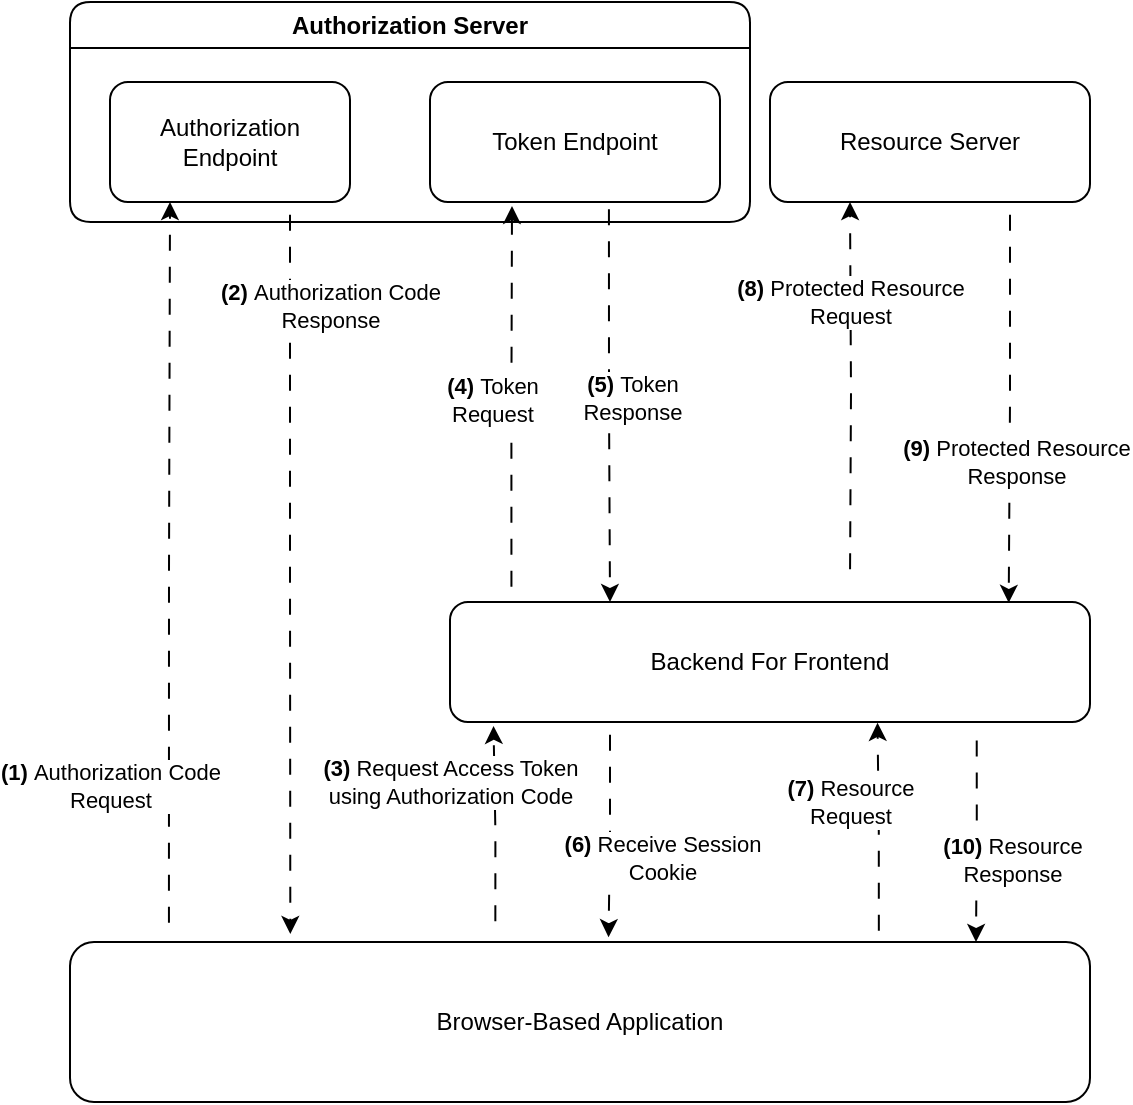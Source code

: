 <mxfile version="24.7.7">
  <diagram name="Page-1" id="UJcjWKoQjNmoq0MfFlIu">
    <mxGraphModel dx="996" dy="663" grid="1" gridSize="10" guides="1" tooltips="1" connect="1" arrows="1" fold="1" page="1" pageScale="1" pageWidth="850" pageHeight="1100" math="0" shadow="0">
      <root>
        <mxCell id="0" />
        <mxCell id="1" parent="0" />
        <mxCell id="mF4ehYX-HLpuMEpIdty8-6" style="edgeStyle=orthogonalEdgeStyle;rounded=0;orthogonalLoop=1;jettySize=auto;html=1;exitX=0.097;exitY=-0.04;exitDx=0;exitDy=0;entryX=0.25;entryY=1;entryDx=0;entryDy=0;exitPerimeter=0;flowAnimation=1;dashed=1;dashPattern=8 8;" edge="1" parent="1" source="glIkOdPxZU8p1S354e8d-1" target="mF4ehYX-HLpuMEpIdty8-4">
          <mxGeometry relative="1" as="geometry" />
        </mxCell>
        <mxCell id="mF4ehYX-HLpuMEpIdty8-8" value="&lt;b&gt;(1) &lt;/b&gt;Authorization Code&lt;div&gt;Request&lt;/div&gt;" style="edgeLabel;html=1;align=center;verticalAlign=middle;resizable=0;points=[];" vertex="1" connectable="0" parent="mF4ehYX-HLpuMEpIdty8-6">
          <mxGeometry x="0.302" y="1" relative="1" as="geometry">
            <mxPoint x="-29" y="163" as="offset" />
          </mxGeometry>
        </mxCell>
        <mxCell id="mF4ehYX-HLpuMEpIdty8-10" style="edgeStyle=orthogonalEdgeStyle;rounded=0;orthogonalLoop=1;jettySize=auto;html=1;exitX=0.417;exitY=-0.05;exitDx=0;exitDy=0;entryX=0.068;entryY=1.033;entryDx=0;entryDy=0;entryPerimeter=0;exitPerimeter=0;flowAnimation=1;dashed=1;dashPattern=8 8;" edge="1" parent="1" source="glIkOdPxZU8p1S354e8d-1" target="glIkOdPxZU8p1S354e8d-3">
          <mxGeometry relative="1" as="geometry" />
        </mxCell>
        <mxCell id="mF4ehYX-HLpuMEpIdty8-14" value="&lt;b&gt;(3) &lt;/b&gt;Request Access Token&lt;div&gt;using Authorization Code&lt;/div&gt;" style="edgeLabel;html=1;align=center;verticalAlign=middle;resizable=0;points=[];" vertex="1" connectable="0" parent="mF4ehYX-HLpuMEpIdty8-10">
          <mxGeometry x="-0.077" relative="1" as="geometry">
            <mxPoint x="-23" y="-28" as="offset" />
          </mxGeometry>
        </mxCell>
        <mxCell id="mF4ehYX-HLpuMEpIdty8-12" style="edgeStyle=orthogonalEdgeStyle;rounded=0;orthogonalLoop=1;jettySize=auto;html=1;exitX=0.793;exitY=0.01;exitDx=0;exitDy=0;entryX=0.668;entryY=1.007;entryDx=0;entryDy=0;entryPerimeter=0;exitPerimeter=0;flowAnimation=1;dashed=1;dashPattern=8 8;" edge="1" parent="1" source="glIkOdPxZU8p1S354e8d-1" target="glIkOdPxZU8p1S354e8d-3">
          <mxGeometry relative="1" as="geometry" />
        </mxCell>
        <mxCell id="mF4ehYX-HLpuMEpIdty8-16" value="&lt;b&gt;(7)&amp;nbsp;&lt;/b&gt;Resource&lt;div&gt;Request&lt;/div&gt;" style="edgeLabel;html=1;align=center;verticalAlign=middle;resizable=0;points=[];" vertex="1" connectable="0" parent="mF4ehYX-HLpuMEpIdty8-12">
          <mxGeometry x="0.016" y="1" relative="1" as="geometry">
            <mxPoint x="-13" y="-15" as="offset" />
          </mxGeometry>
        </mxCell>
        <mxCell id="glIkOdPxZU8p1S354e8d-1" value="Browser-Based Application" style="rounded=1;whiteSpace=wrap;html=1;" parent="1" vertex="1">
          <mxGeometry x="170" y="530" width="510" height="80" as="geometry" />
        </mxCell>
        <mxCell id="mF4ehYX-HLpuMEpIdty8-2" style="edgeStyle=orthogonalEdgeStyle;rounded=0;orthogonalLoop=1;jettySize=auto;html=1;exitX=0.75;exitY=1;exitDx=0;exitDy=0;entryX=0.873;entryY=0.007;entryDx=0;entryDy=0;entryPerimeter=0;flowAnimation=1;dashed=1;dashPattern=8 8;" edge="1" parent="1" source="glIkOdPxZU8p1S354e8d-2" target="glIkOdPxZU8p1S354e8d-3">
          <mxGeometry relative="1" as="geometry" />
        </mxCell>
        <mxCell id="mF4ehYX-HLpuMEpIdty8-3" value="&lt;b&gt;(9)&amp;nbsp;&lt;/b&gt;Protected Resource&lt;div&gt;Response&lt;/div&gt;" style="edgeLabel;html=1;align=center;verticalAlign=middle;resizable=0;points=[];" vertex="1" connectable="0" parent="mF4ehYX-HLpuMEpIdty8-2">
          <mxGeometry x="-0.248" y="3" relative="1" as="geometry">
            <mxPoint y="54" as="offset" />
          </mxGeometry>
        </mxCell>
        <mxCell id="glIkOdPxZU8p1S354e8d-2" value="Resource Server" style="rounded=1;whiteSpace=wrap;html=1;" parent="1" vertex="1">
          <mxGeometry x="520" y="100" width="160" height="60" as="geometry" />
        </mxCell>
        <mxCell id="glIkOdPxZU8p1S354e8d-9" style="edgeStyle=orthogonalEdgeStyle;rounded=0;orthogonalLoop=1;jettySize=auto;html=1;exitX=0.096;exitY=-0.02;exitDx=0;exitDy=0;dashed=1;dashPattern=8 8;flowAnimation=1;exitPerimeter=0;" parent="1" source="glIkOdPxZU8p1S354e8d-3" edge="1">
          <mxGeometry relative="1" as="geometry">
            <mxPoint x="391" y="162" as="targetPoint" />
          </mxGeometry>
        </mxCell>
        <mxCell id="glIkOdPxZU8p1S354e8d-13" value="&lt;b&gt;(4)&lt;/b&gt;&amp;nbsp;Token&lt;div&gt;Request&lt;/div&gt;" style="edgeLabel;html=1;align=center;verticalAlign=middle;resizable=0;points=[];" parent="glIkOdPxZU8p1S354e8d-9" vertex="1" connectable="0">
          <mxGeometry x="0.017" y="2" relative="1" as="geometry">
            <mxPoint x="-9" as="offset" />
          </mxGeometry>
        </mxCell>
        <mxCell id="mF4ehYX-HLpuMEpIdty8-1" value="&lt;b&gt;(8)&amp;nbsp;&lt;/b&gt;Protected Resource&lt;div&gt;Request&lt;/div&gt;" style="edgeStyle=orthogonalEdgeStyle;rounded=0;orthogonalLoop=1;jettySize=auto;html=1;entryX=0.25;entryY=1;entryDx=0;entryDy=0;flowAnimation=1;dashed=1;dashPattern=8 8;" edge="1" parent="1" target="glIkOdPxZU8p1S354e8d-2">
          <mxGeometry x="0.475" relative="1" as="geometry">
            <mxPoint x="560" y="350" as="sourcePoint" />
            <mxPoint as="offset" />
          </mxGeometry>
        </mxCell>
        <mxCell id="mF4ehYX-HLpuMEpIdty8-11" style="edgeStyle=orthogonalEdgeStyle;rounded=0;orthogonalLoop=1;jettySize=auto;html=1;exitX=0.25;exitY=1;exitDx=0;exitDy=0;entryX=0.528;entryY=-0.03;entryDx=0;entryDy=0;flowAnimation=1;dashed=1;dashPattern=8 8;entryPerimeter=0;" edge="1" parent="1" source="glIkOdPxZU8p1S354e8d-3" target="glIkOdPxZU8p1S354e8d-1">
          <mxGeometry relative="1" as="geometry" />
        </mxCell>
        <mxCell id="mF4ehYX-HLpuMEpIdty8-15" value="&lt;b&gt;(6)&lt;/b&gt;&amp;nbsp;Receive Session&lt;div&gt;Cookie&lt;/div&gt;" style="edgeLabel;html=1;align=center;verticalAlign=middle;resizable=0;points=[];" vertex="1" connectable="0" parent="mF4ehYX-HLpuMEpIdty8-11">
          <mxGeometry x="0.018" y="-1" relative="1" as="geometry">
            <mxPoint x="26" y="14" as="offset" />
          </mxGeometry>
        </mxCell>
        <mxCell id="glIkOdPxZU8p1S354e8d-3" value="Backend For Frontend" style="rounded=1;whiteSpace=wrap;html=1;" parent="1" vertex="1">
          <mxGeometry x="360" y="360" width="320" height="60" as="geometry" />
        </mxCell>
        <mxCell id="glIkOdPxZU8p1S354e8d-10" style="edgeStyle=orthogonalEdgeStyle;rounded=0;orthogonalLoop=1;jettySize=auto;html=1;exitX=0.617;exitY=0.953;exitDx=0;exitDy=0;entryX=0.25;entryY=0;entryDx=0;entryDy=0;dashed=1;dashPattern=8 8;flowAnimation=1;exitPerimeter=0;" parent="1" source="glIkOdPxZU8p1S354e8d-4" target="glIkOdPxZU8p1S354e8d-3" edge="1">
          <mxGeometry relative="1" as="geometry" />
        </mxCell>
        <mxCell id="glIkOdPxZU8p1S354e8d-14" value="&lt;b&gt;(5)&lt;/b&gt;&amp;nbsp;Token&lt;div&gt;Response&lt;/div&gt;" style="edgeLabel;html=1;align=center;verticalAlign=middle;resizable=0;points=[];" parent="glIkOdPxZU8p1S354e8d-10" vertex="1" connectable="0">
          <mxGeometry x="-0.078" y="7" relative="1" as="geometry">
            <mxPoint x="4" y="7" as="offset" />
          </mxGeometry>
        </mxCell>
        <mxCell id="mF4ehYX-HLpuMEpIdty8-5" value="Authorization Server" style="swimlane;whiteSpace=wrap;html=1;startSize=23;rounded=1;" vertex="1" parent="1">
          <mxGeometry x="170" y="60" width="340" height="110" as="geometry" />
        </mxCell>
        <mxCell id="mF4ehYX-HLpuMEpIdty8-4" value="Authorization Endpoint" style="rounded=1;whiteSpace=wrap;html=1;" vertex="1" parent="mF4ehYX-HLpuMEpIdty8-5">
          <mxGeometry x="20" y="40" width="120" height="60" as="geometry" />
        </mxCell>
        <mxCell id="glIkOdPxZU8p1S354e8d-4" value="Token Endpoint" style="rounded=1;whiteSpace=wrap;html=1;" parent="mF4ehYX-HLpuMEpIdty8-5" vertex="1">
          <mxGeometry x="180" y="40" width="145" height="60" as="geometry" />
        </mxCell>
        <mxCell id="mF4ehYX-HLpuMEpIdty8-7" style="edgeStyle=orthogonalEdgeStyle;rounded=0;orthogonalLoop=1;jettySize=auto;html=1;exitX=0.75;exitY=1;exitDx=0;exitDy=0;entryX=0.216;entryY=-0.05;entryDx=0;entryDy=0;entryPerimeter=0;flowAnimation=1;dashed=1;dashPattern=8 8;" edge="1" parent="1" source="mF4ehYX-HLpuMEpIdty8-4" target="glIkOdPxZU8p1S354e8d-1">
          <mxGeometry relative="1" as="geometry" />
        </mxCell>
        <mxCell id="mF4ehYX-HLpuMEpIdty8-9" value="&lt;b&gt;(2)&lt;/b&gt;&amp;nbsp;Authorization Code&lt;div&gt;Response&lt;/div&gt;" style="edgeLabel;html=1;align=center;verticalAlign=middle;resizable=0;points=[];" vertex="1" connectable="0" parent="mF4ehYX-HLpuMEpIdty8-7">
          <mxGeometry x="-0.177" y="-2" relative="1" as="geometry">
            <mxPoint x="22" y="-99" as="offset" />
          </mxGeometry>
        </mxCell>
        <mxCell id="mF4ehYX-HLpuMEpIdty8-13" style="edgeStyle=orthogonalEdgeStyle;rounded=0;orthogonalLoop=1;jettySize=auto;html=1;exitX=0.823;exitY=1.047;exitDx=0;exitDy=0;exitPerimeter=0;flowAnimation=1;dashed=1;dashPattern=8 8;" edge="1" parent="1" source="glIkOdPxZU8p1S354e8d-3">
          <mxGeometry relative="1" as="geometry">
            <mxPoint x="623" y="530" as="targetPoint" />
          </mxGeometry>
        </mxCell>
        <mxCell id="mF4ehYX-HLpuMEpIdty8-17" value="&lt;b&gt;(10)&lt;/b&gt;&amp;nbsp;Resource&lt;div&gt;Response&lt;/div&gt;" style="edgeLabel;html=1;align=center;verticalAlign=middle;resizable=0;points=[];" vertex="1" connectable="0" parent="mF4ehYX-HLpuMEpIdty8-13">
          <mxGeometry x="-0.203" y="-6" relative="1" as="geometry">
            <mxPoint x="23" y="23" as="offset" />
          </mxGeometry>
        </mxCell>
      </root>
    </mxGraphModel>
  </diagram>
</mxfile>
